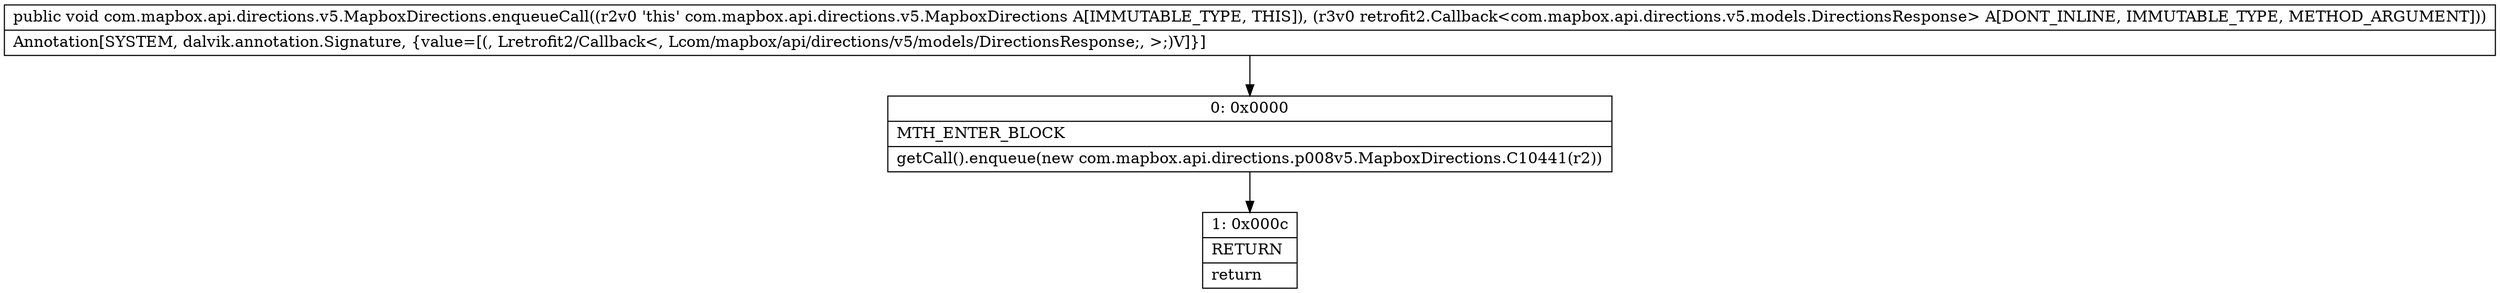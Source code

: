 digraph "CFG forcom.mapbox.api.directions.v5.MapboxDirections.enqueueCall(Lretrofit2\/Callback;)V" {
Node_0 [shape=record,label="{0\:\ 0x0000|MTH_ENTER_BLOCK\l|getCall().enqueue(new com.mapbox.api.directions.p008v5.MapboxDirections.C10441(r2))\l}"];
Node_1 [shape=record,label="{1\:\ 0x000c|RETURN\l|return\l}"];
MethodNode[shape=record,label="{public void com.mapbox.api.directions.v5.MapboxDirections.enqueueCall((r2v0 'this' com.mapbox.api.directions.v5.MapboxDirections A[IMMUTABLE_TYPE, THIS]), (r3v0 retrofit2.Callback\<com.mapbox.api.directions.v5.models.DirectionsResponse\> A[DONT_INLINE, IMMUTABLE_TYPE, METHOD_ARGUMENT]))  | Annotation[SYSTEM, dalvik.annotation.Signature, \{value=[(, Lretrofit2\/Callback\<, Lcom\/mapbox\/api\/directions\/v5\/models\/DirectionsResponse;, \>;)V]\}]\l}"];
MethodNode -> Node_0;
Node_0 -> Node_1;
}

